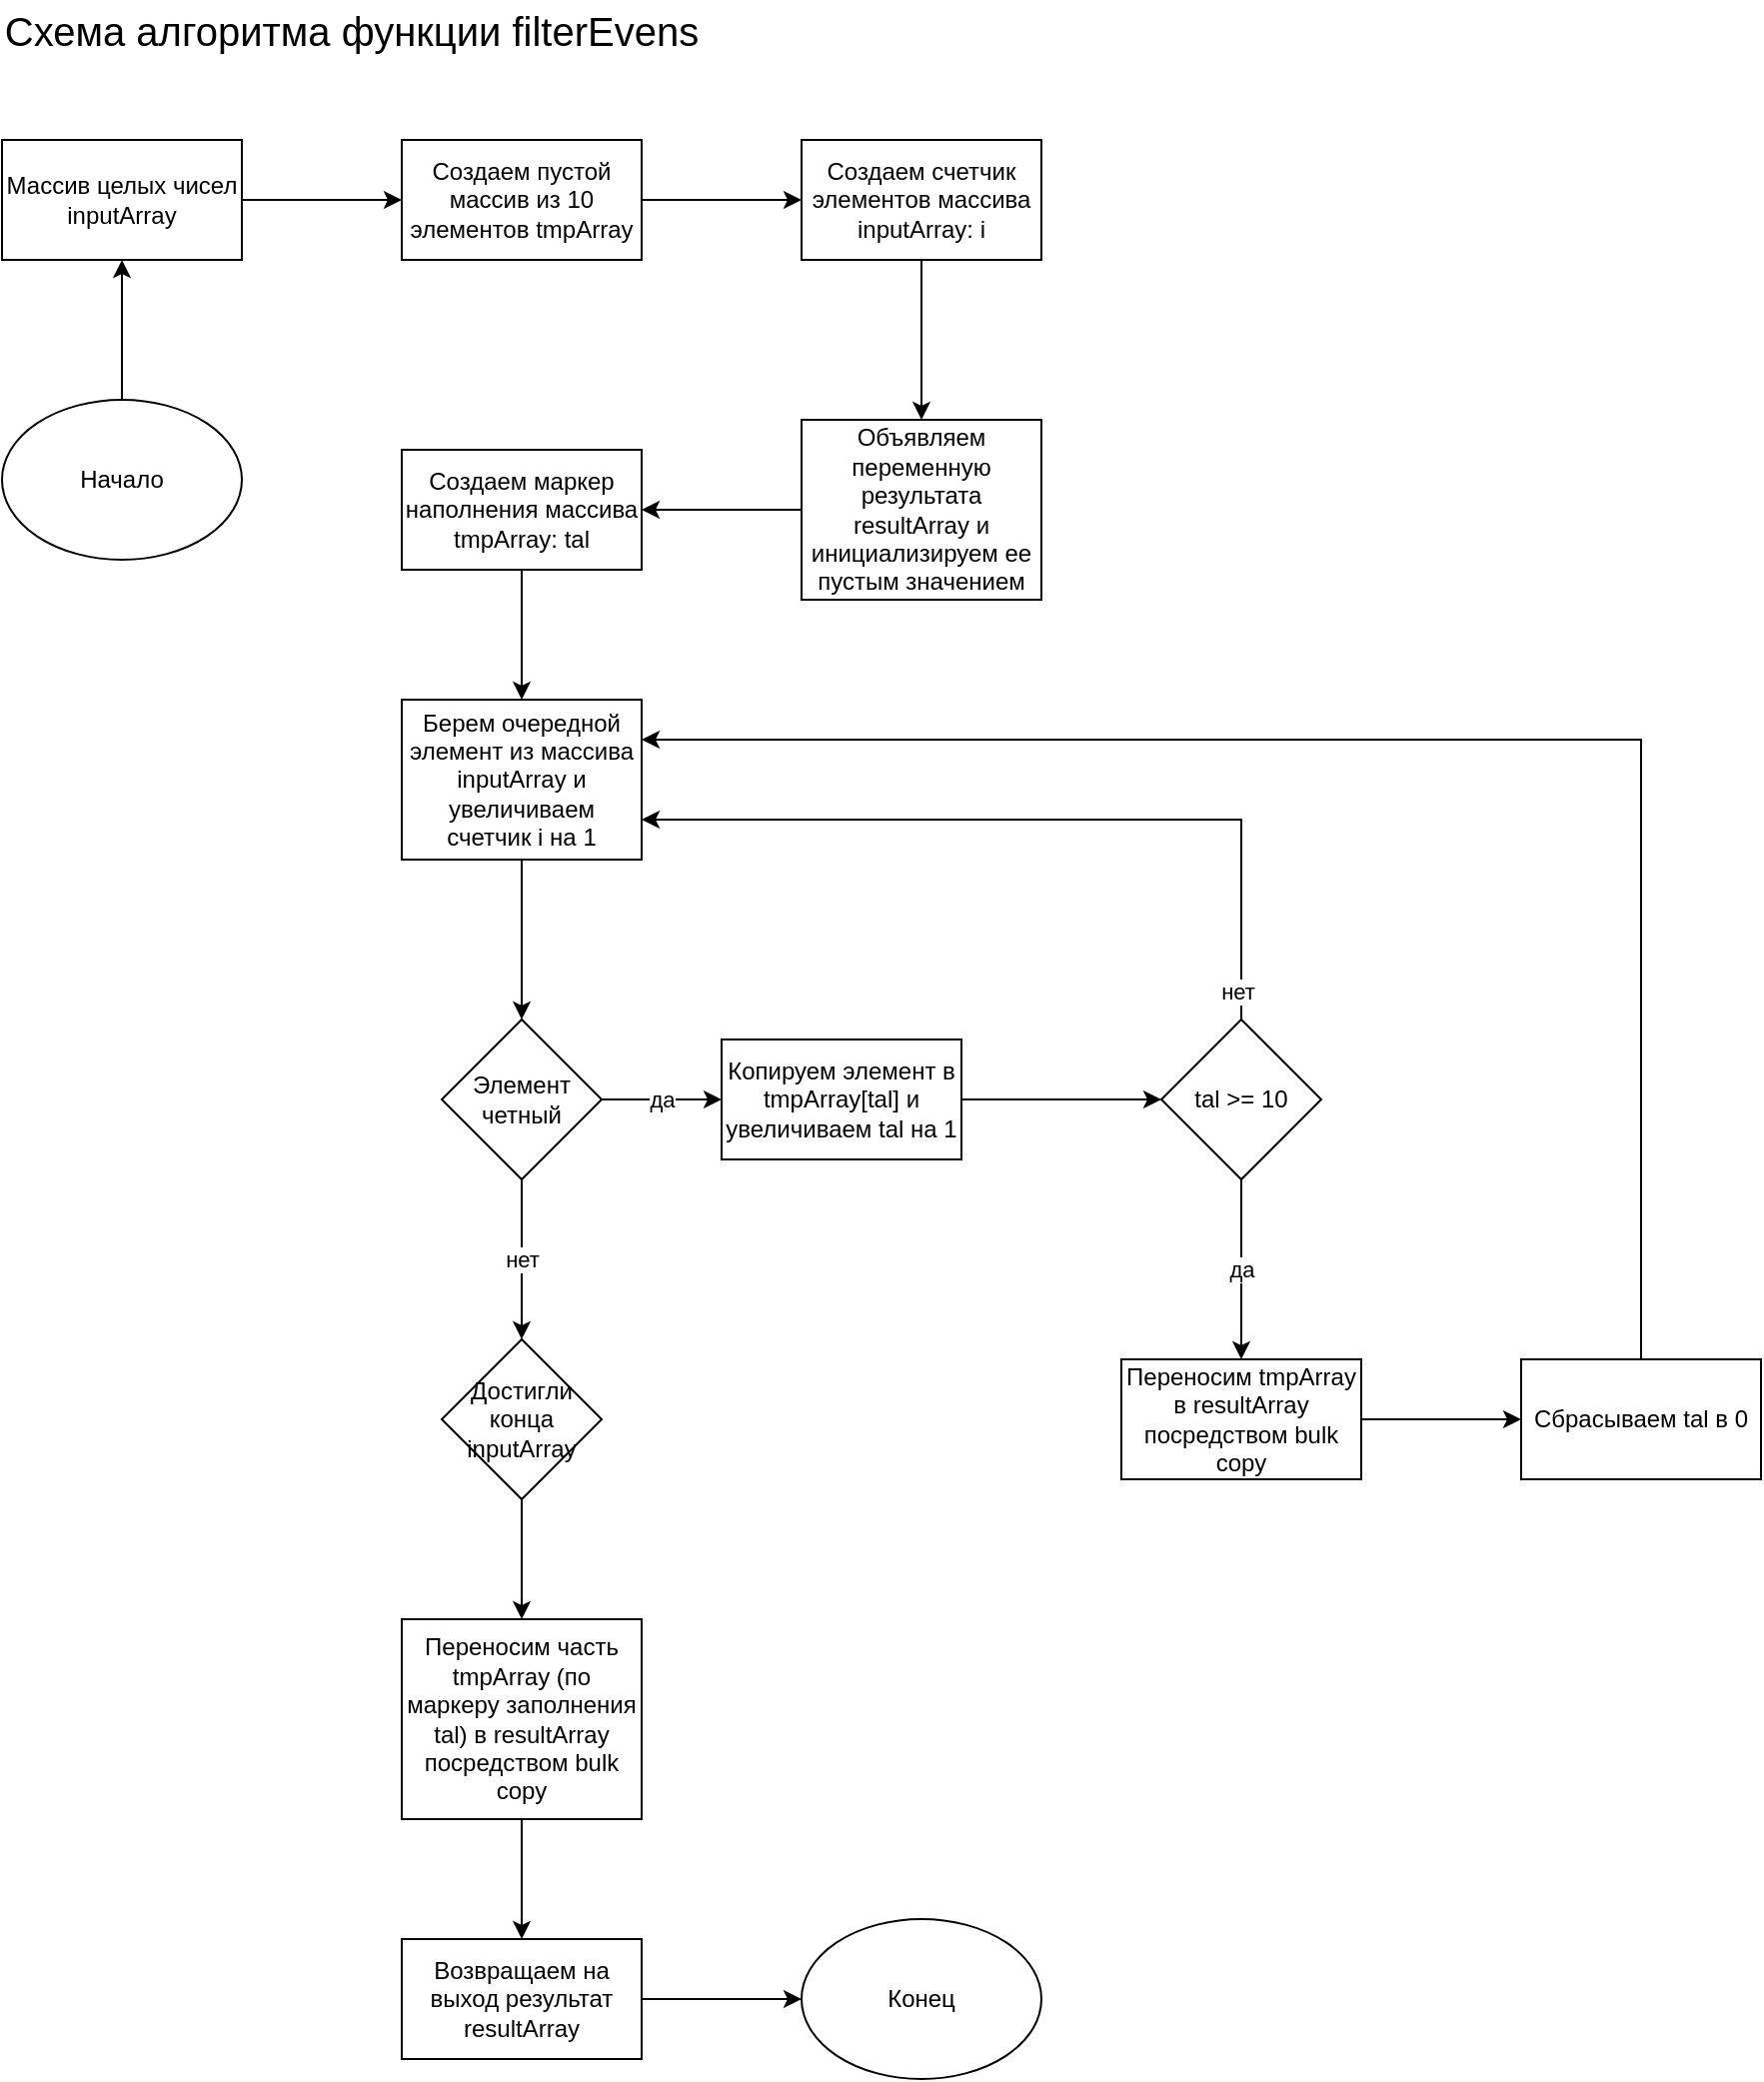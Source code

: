 <mxfile version="15.4.0" type="device"><diagram id="n-pmLl0qWT21Ix6ydYRx" name="Page-1"><mxGraphModel dx="1350" dy="816" grid="1" gridSize="10" guides="1" tooltips="1" connect="1" arrows="1" fold="1" page="1" pageScale="1" pageWidth="850" pageHeight="1100" math="0" shadow="0"><root><mxCell id="0"/><mxCell id="1" parent="0"/><mxCell id="5mOZDaU4VR4ZpmL7Z9jW-1" value="Схема алгоритма функции filterEvens" style="text;html=1;strokeColor=none;fillColor=none;align=center;verticalAlign=middle;whiteSpace=wrap;rounded=0;fontSize=20;" parent="1" vertex="1"><mxGeometry x="40" y="50" width="350" height="30" as="geometry"/></mxCell><mxCell id="wrWoJshsuK3zR-S0QhXY-3" value="" style="edgeStyle=orthogonalEdgeStyle;rounded=0;orthogonalLoop=1;jettySize=auto;html=1;" parent="1" source="wrWoJshsuK3zR-S0QhXY-1" target="wrWoJshsuK3zR-S0QhXY-2" edge="1"><mxGeometry relative="1" as="geometry"/></mxCell><mxCell id="wrWoJshsuK3zR-S0QhXY-1" value="Массив целых чисел inputArray" style="rounded=0;whiteSpace=wrap;html=1;" parent="1" vertex="1"><mxGeometry x="40" y="120" width="120" height="60" as="geometry"/></mxCell><mxCell id="wrWoJshsuK3zR-S0QhXY-12" value="" style="edgeStyle=orthogonalEdgeStyle;rounded=0;orthogonalLoop=1;jettySize=auto;html=1;" parent="1" source="wrWoJshsuK3zR-S0QhXY-2" target="wrWoJshsuK3zR-S0QhXY-11" edge="1"><mxGeometry relative="1" as="geometry"/></mxCell><mxCell id="wrWoJshsuK3zR-S0QhXY-2" value="Создаем пустой массив из 10 элементов tmpArray" style="whiteSpace=wrap;html=1;rounded=0;" parent="1" vertex="1"><mxGeometry x="240" y="120" width="120" height="60" as="geometry"/></mxCell><mxCell id="wrWoJshsuK3zR-S0QhXY-8" value="" style="edgeStyle=orthogonalEdgeStyle;rounded=0;orthogonalLoop=1;jettySize=auto;html=1;" parent="1" source="wrWoJshsuK3zR-S0QhXY-4" target="wrWoJshsuK3zR-S0QhXY-7" edge="1"><mxGeometry relative="1" as="geometry"/></mxCell><mxCell id="wrWoJshsuK3zR-S0QhXY-4" value="Берем очередной элемент из массива inputArray и увеличиваем счетчик i на 1" style="whiteSpace=wrap;html=1;rounded=0;" parent="1" vertex="1"><mxGeometry x="240" y="400" width="120" height="80" as="geometry"/></mxCell><mxCell id="wrWoJshsuK3zR-S0QhXY-10" value="да" style="edgeStyle=orthogonalEdgeStyle;rounded=0;orthogonalLoop=1;jettySize=auto;html=1;" parent="1" source="wrWoJshsuK3zR-S0QhXY-7" target="wrWoJshsuK3zR-S0QhXY-9" edge="1"><mxGeometry relative="1" as="geometry"/></mxCell><mxCell id="wrWoJshsuK3zR-S0QhXY-19" value="нет" style="edgeStyle=orthogonalEdgeStyle;rounded=0;orthogonalLoop=1;jettySize=auto;html=1;" parent="1" source="wrWoJshsuK3zR-S0QhXY-7" target="wrWoJshsuK3zR-S0QhXY-18" edge="1"><mxGeometry relative="1" as="geometry"/></mxCell><mxCell id="wrWoJshsuK3zR-S0QhXY-7" value="Элемент четный" style="rhombus;whiteSpace=wrap;html=1;rounded=0;" parent="1" vertex="1"><mxGeometry x="260" y="560" width="80" height="80" as="geometry"/></mxCell><mxCell id="wrWoJshsuK3zR-S0QhXY-25" value="" style="edgeStyle=orthogonalEdgeStyle;rounded=0;orthogonalLoop=1;jettySize=auto;html=1;" parent="1" source="wrWoJshsuK3zR-S0QhXY-9" target="wrWoJshsuK3zR-S0QhXY-24" edge="1"><mxGeometry relative="1" as="geometry"/></mxCell><mxCell id="wrWoJshsuK3zR-S0QhXY-9" value="Копируем элемент в tmpArray[tal] и увеличиваем tal на 1" style="whiteSpace=wrap;html=1;rounded=0;" parent="1" vertex="1"><mxGeometry x="400" y="570" width="120" height="60" as="geometry"/></mxCell><mxCell id="wrWoJshsuK3zR-S0QhXY-14" value="" style="edgeStyle=orthogonalEdgeStyle;rounded=0;orthogonalLoop=1;jettySize=auto;html=1;" parent="1" source="wrWoJshsuK3zR-S0QhXY-11" target="wrWoJshsuK3zR-S0QhXY-13" edge="1"><mxGeometry relative="1" as="geometry"/></mxCell><mxCell id="wrWoJshsuK3zR-S0QhXY-11" value="&lt;span&gt;Создаем счетчик элементов массива inputArray: i&lt;/span&gt;" style="whiteSpace=wrap;html=1;rounded=0;" parent="1" vertex="1"><mxGeometry x="440" y="120" width="120" height="60" as="geometry"/></mxCell><mxCell id="wrWoJshsuK3zR-S0QhXY-16" value="" style="edgeStyle=orthogonalEdgeStyle;rounded=0;orthogonalLoop=1;jettySize=auto;html=1;" parent="1" source="wrWoJshsuK3zR-S0QhXY-13" target="wrWoJshsuK3zR-S0QhXY-15" edge="1"><mxGeometry relative="1" as="geometry"/></mxCell><mxCell id="wrWoJshsuK3zR-S0QhXY-13" value="&lt;span&gt;Объявляем переменную результата resultArray и инициализируем ее пустым значением&lt;/span&gt;" style="whiteSpace=wrap;html=1;rounded=0;" parent="1" vertex="1"><mxGeometry x="440" y="260" width="120" height="90" as="geometry"/></mxCell><mxCell id="wrWoJshsuK3zR-S0QhXY-17" style="edgeStyle=orthogonalEdgeStyle;rounded=0;orthogonalLoop=1;jettySize=auto;html=1;" parent="1" source="wrWoJshsuK3zR-S0QhXY-15" target="wrWoJshsuK3zR-S0QhXY-4" edge="1"><mxGeometry relative="1" as="geometry"/></mxCell><mxCell id="wrWoJshsuK3zR-S0QhXY-15" value="Создаем маркер наполнения массива tmpArray: tal" style="whiteSpace=wrap;html=1;rounded=0;" parent="1" vertex="1"><mxGeometry x="240" y="275" width="120" height="60" as="geometry"/></mxCell><mxCell id="wrWoJshsuK3zR-S0QhXY-29" style="edgeStyle=orthogonalEdgeStyle;rounded=0;orthogonalLoop=1;jettySize=auto;html=1;" parent="1" source="wrWoJshsuK3zR-S0QhXY-18" target="wrWoJshsuK3zR-S0QhXY-28" edge="1"><mxGeometry relative="1" as="geometry"/></mxCell><mxCell id="wrWoJshsuK3zR-S0QhXY-18" value="Достигли конца inputArray" style="rhombus;whiteSpace=wrap;html=1;rounded=0;" parent="1" vertex="1"><mxGeometry x="260" y="720" width="80" height="80" as="geometry"/></mxCell><mxCell id="5p4C031-h7X-SXz95B6k-4" style="edgeStyle=orthogonalEdgeStyle;rounded=0;orthogonalLoop=1;jettySize=auto;html=1;" edge="1" parent="1" source="wrWoJshsuK3zR-S0QhXY-20" target="5p4C031-h7X-SXz95B6k-3"><mxGeometry relative="1" as="geometry"/></mxCell><mxCell id="wrWoJshsuK3zR-S0QhXY-20" value="Возвращаем на выход результат resultArray" style="whiteSpace=wrap;html=1;rounded=0;" parent="1" vertex="1"><mxGeometry x="240" y="1020" width="120" height="60" as="geometry"/></mxCell><mxCell id="wrWoJshsuK3zR-S0QhXY-27" value="да" style="edgeStyle=orthogonalEdgeStyle;rounded=0;orthogonalLoop=1;jettySize=auto;html=1;" parent="1" source="wrWoJshsuK3zR-S0QhXY-24" target="wrWoJshsuK3zR-S0QhXY-26" edge="1"><mxGeometry relative="1" as="geometry"/></mxCell><mxCell id="wrWoJshsuK3zR-S0QhXY-34" style="edgeStyle=orthogonalEdgeStyle;rounded=0;orthogonalLoop=1;jettySize=auto;html=1;" parent="1" source="wrWoJshsuK3zR-S0QhXY-24" target="wrWoJshsuK3zR-S0QhXY-4" edge="1"><mxGeometry relative="1" as="geometry"><Array as="points"><mxPoint x="660" y="460"/></Array></mxGeometry></mxCell><mxCell id="wrWoJshsuK3zR-S0QhXY-35" value="нет" style="edgeLabel;html=1;align=center;verticalAlign=middle;resizable=0;points=[];" parent="wrWoJshsuK3zR-S0QhXY-34" vertex="1" connectable="0"><mxGeometry x="-0.93" y="2" relative="1" as="geometry"><mxPoint as="offset"/></mxGeometry></mxCell><mxCell id="wrWoJshsuK3zR-S0QhXY-24" value="tal &amp;gt;= 10" style="rhombus;whiteSpace=wrap;html=1;rounded=0;" parent="1" vertex="1"><mxGeometry x="620" y="560" width="80" height="80" as="geometry"/></mxCell><mxCell id="wrWoJshsuK3zR-S0QhXY-32" value="" style="edgeStyle=orthogonalEdgeStyle;rounded=0;orthogonalLoop=1;jettySize=auto;html=1;" parent="1" source="wrWoJshsuK3zR-S0QhXY-26" target="wrWoJshsuK3zR-S0QhXY-31" edge="1"><mxGeometry relative="1" as="geometry"/></mxCell><mxCell id="wrWoJshsuK3zR-S0QhXY-26" value="Переносим tmpArray в resultArray посредством bulk copy" style="whiteSpace=wrap;html=1;rounded=0;" parent="1" vertex="1"><mxGeometry x="600" y="730" width="120" height="60" as="geometry"/></mxCell><mxCell id="wrWoJshsuK3zR-S0QhXY-30" style="edgeStyle=orthogonalEdgeStyle;rounded=0;orthogonalLoop=1;jettySize=auto;html=1;" parent="1" source="wrWoJshsuK3zR-S0QhXY-28" target="wrWoJshsuK3zR-S0QhXY-20" edge="1"><mxGeometry relative="1" as="geometry"/></mxCell><mxCell id="wrWoJshsuK3zR-S0QhXY-28" value="Переносим часть tmpArray (по маркеру заполнения tal) в resultArray посредством bulk copy" style="whiteSpace=wrap;html=1;rounded=0;" parent="1" vertex="1"><mxGeometry x="240" y="860" width="120" height="100" as="geometry"/></mxCell><mxCell id="wrWoJshsuK3zR-S0QhXY-33" style="edgeStyle=orthogonalEdgeStyle;rounded=0;orthogonalLoop=1;jettySize=auto;html=1;" parent="1" source="wrWoJshsuK3zR-S0QhXY-31" target="wrWoJshsuK3zR-S0QhXY-4" edge="1"><mxGeometry relative="1" as="geometry"><Array as="points"><mxPoint x="860" y="420"/></Array></mxGeometry></mxCell><mxCell id="wrWoJshsuK3zR-S0QhXY-31" value="Сбрасываем tal в 0" style="whiteSpace=wrap;html=1;rounded=0;" parent="1" vertex="1"><mxGeometry x="800" y="730" width="120" height="60" as="geometry"/></mxCell><mxCell id="5p4C031-h7X-SXz95B6k-2" style="edgeStyle=orthogonalEdgeStyle;rounded=0;orthogonalLoop=1;jettySize=auto;html=1;" edge="1" parent="1" source="5p4C031-h7X-SXz95B6k-1" target="wrWoJshsuK3zR-S0QhXY-1"><mxGeometry relative="1" as="geometry"/></mxCell><mxCell id="5p4C031-h7X-SXz95B6k-1" value="Начало" style="ellipse;whiteSpace=wrap;html=1;" vertex="1" parent="1"><mxGeometry x="40" y="250" width="120" height="80" as="geometry"/></mxCell><mxCell id="5p4C031-h7X-SXz95B6k-3" value="Конец" style="ellipse;whiteSpace=wrap;html=1;" vertex="1" parent="1"><mxGeometry x="440" y="1010" width="120" height="80" as="geometry"/></mxCell></root></mxGraphModel></diagram></mxfile>